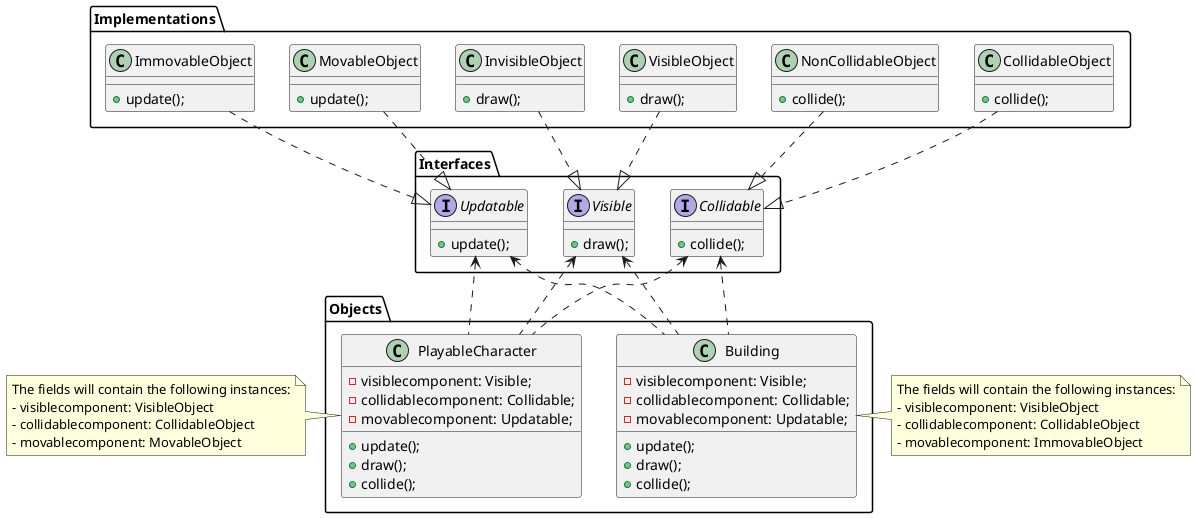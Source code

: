 @startuml
package Interfaces{
    interface Updatable{
        + update();
    }

    interface Visible{
        + draw();
    }

    interface Collidable{
        + collide();
    }
}

package Implementations{
    class VisibleObject{
        + draw();
    }

    class InvisibleObject{
        + draw();
    }

    class CollidableObject{
        + collide();
    }

    class NonCollidableObject{
        + collide();
    }

    class MovableObject{
        + update();
    }

    class ImmovableObject{
        + update();
    }
}

package Objects{
    class PlayableCharacter{
        + update();
        + draw();
        + collide();
        - visiblecomponent: Visible;
        - collidablecomponent: Collidable;
        - movablecomponent: Updatable;
    }

    class Building{
        + update();
        + draw();
        + collide();
        - visiblecomponent: Visible;
        - collidablecomponent: Collidable;
        - movablecomponent: Updatable;
    }
}

VisibleObject .down.|> Visible
InvisibleObject .down.|> Visible
CollidableObject .down.|> Collidable
NonCollidableObject .down.|> Collidable
MovableObject .down.|> Updatable
ImmovableObject .down.|> Updatable
Building .up.> Updatable
Building .up.> Visible
Building .up.> Collidable
PlayableCharacter .up.> Updatable
PlayableCharacter .up.> Visible
PlayableCharacter .up.> Collidable

note as N1
    The fields will contain the following instances:
    - visiblecomponent: VisibleObject
    - collidablecomponent: CollidableObject
    - movablecomponent: ImmovableObject
end note

note as N2
    The fields will contain the following instances:
    - visiblecomponent: VisibleObject
    - collidablecomponent: CollidableObject
    - movablecomponent: MovableObject
end note

N1 .left.> Building
PlayableCharacter .left.> N2

@enduml
